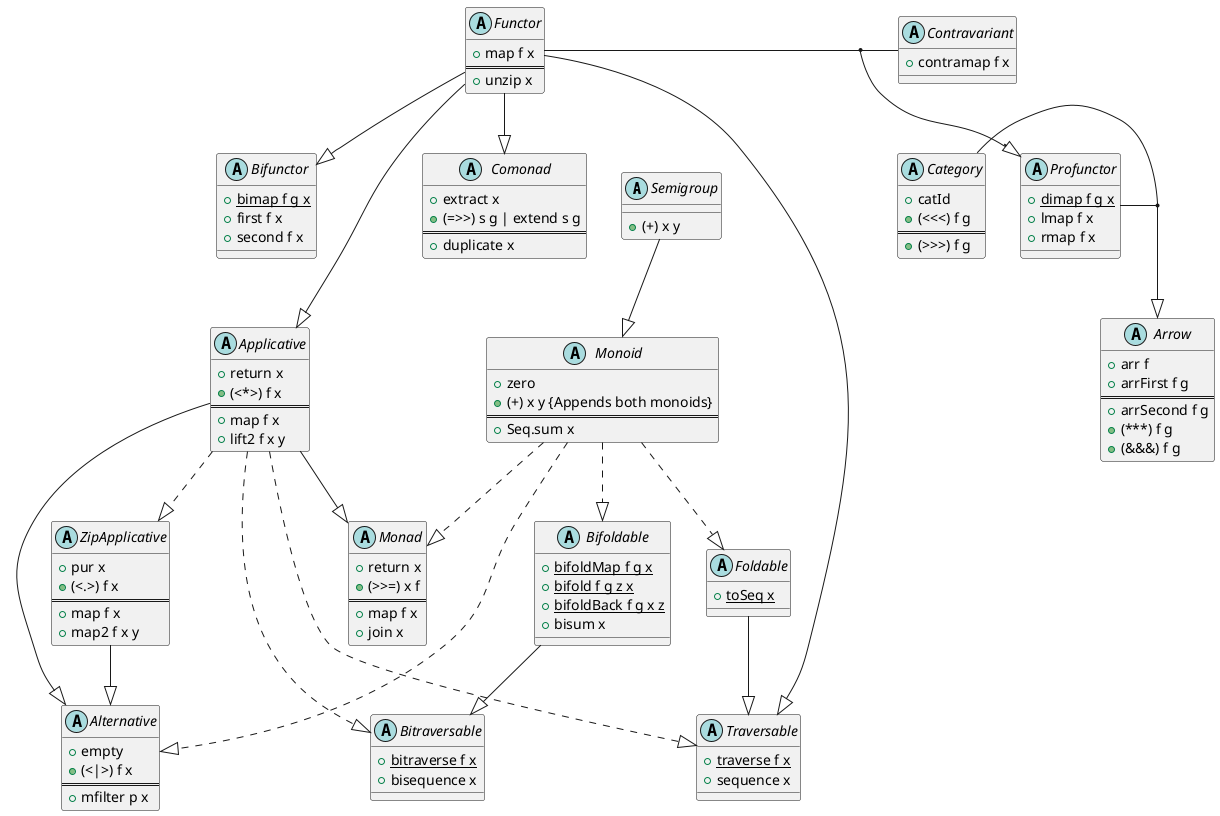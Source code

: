 @startuml
skinparam svgDimensionStyle false

together {
	abstract class Semigroup [[http://fsprojects.github.io/FSharpPlus/abstraction-semigroup.html]] {
	  + (+) x y
	}

	abstract class Comonad [[http://fsprojects.github.io/FSharpPlus/abstraction-comonad.html]] {
	  + extract x
	  + (=>>) s g | extend s g
	  ==
	  + duplicate x
	}
}

abstract class Monoid [[http://fsprojects.github.io/FSharpPlus/abstraction-monoid.html]] {
  + zero
  + (+) x y {Appends both monoids}
  ==
  + Seq.sum x
}


abstract class Functor [[http://fsprojects.github.io/FSharpPlus/abstraction-functor.html]] {
  + map f x
  ==
  + unzip x
}

abstract class Contravariant [[http://fsprojects.github.io/FSharpPlus/abstraction-contravariant.html]] {
  + contramap f x
}


abstract class Applicative [[http://fsprojects.github.io/FSharpPlus/abstraction-applicative.html]] {
  + return x
  + (<*>) f x
  ==
  + map f x
  + lift2 f x y
}

abstract class Alternative [[http://fsprojects.github.io/FSharpPlus/abstraction-alternative.html]] {
  + empty
  + (<|>) f x
  ==
  + mfilter p x
}

abstract class ZipApplicative [[http://fsprojects.github.io/FSharpPlus/abstraction-zipapplicative.html]] {
  + pur x
  + (<.>) f x
  ==
  + map f x
  + map2 f x y
}

abstract class Monad [[http://fsprojects.github.io/FSharpPlus/abstraction-monad.html]] {
  + return x
  + (>>=) x f
  ==
  + map f x
  + join x
}


abstract class Bifunctor [[http://fsprojects.github.io/FSharpPlus/abstraction-bifunctor.html]] {
  + {static} bimap f g x
  + first f x
  + second f x
}



abstract class Foldable [[http://fsprojects.github.io/FSharpPlus/abstraction-foldable.html]] {
  {static} + toSeq x
}

abstract class Bifoldable [[http://fsprojects.github.io/FSharpPlus/abstraction-bifoldable.html]] {
  {static} + bifoldMap f g x
  {static} + bifold f g z x
  {static} + bifoldBack f g x z
  + bisum x
}

abstract class Traversable [[http://fsprojects.github.io/FSharpPlus/abstraction-traversable.html]] {
  {static} + traverse f x
  + sequence x
}

abstract class Bitraversable [[http://fsprojects.github.io/FSharpPlus/abstraction-bitraversable.html]] {
  {static} + bitraverse f x
  + bisequence x
}

together {
	abstract class Profunctor [[http://fsprojects.github.io/FSharpPlus/abstraction-profunctor.html]] {
	  + {static} dimap f g x
	  + lmap f x
	  + rmap f x
	}

	abstract class Category [[http://fsprojects.github.io/FSharpPlus/abstraction-category.html]] {
	  + catId
	  + (<<<) f g
	  ==
	  + (>>>) f g
	}
}

abstract class Arrow [[http://fsprojects.github.io/FSharpPlus/abstraction-arrow.html]] {
  + arr f
  + arrFirst f g
  ==
  + arrSecond f g
  + (***) f g
  + (&&&) f g
}



Semigroup  --|> Monoid 
Functor  --|> Bifunctor
Functor  --|> Applicative
Applicative  --|> Monad
Applicative  --|> Alternative
ZipApplicative  --|> Alternative
Monoid ..|> Monad
Monoid ..|> Foldable
Monoid ..|> Bifoldable
Functor --|> Comonad
Functor --|> Traversable
Foldable --|> Traversable
Bifoldable --|> Bitraversable
Applicative ..|> ZipApplicative
Applicative ..|> Bitraversable
Applicative ..|> Traversable
Monoid ..|> Alternative
Functor - Contravariant
(Functor, Contravariant) --|> Profunctor
Profunctor - Category
(Profunctor, Category) --|>  Arrow
@enduml
